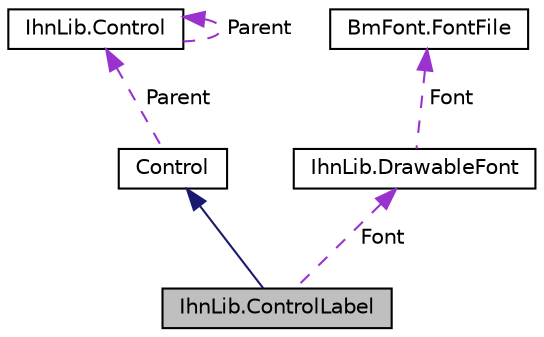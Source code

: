 digraph "IhnLib.ControlLabel"
{
  edge [fontname="Helvetica",fontsize="10",labelfontname="Helvetica",labelfontsize="10"];
  node [fontname="Helvetica",fontsize="10",shape=record];
  Node1 [label="IhnLib.ControlLabel",height=0.2,width=0.4,color="black", fillcolor="grey75", style="filled" fontcolor="black"];
  Node2 -> Node1 [dir="back",color="midnightblue",fontsize="10",style="solid",fontname="Helvetica"];
  Node2 [label="Control",height=0.2,width=0.4,color="black", fillcolor="white", style="filled",URL="$class_ihn_lib_1_1_control.html"];
  Node3 -> Node2 [dir="back",color="darkorchid3",fontsize="10",style="dashed",label=" Parent" ,fontname="Helvetica"];
  Node3 [label="IhnLib.Control",height=0.2,width=0.4,color="black", fillcolor="white", style="filled",URL="$class_ihn_lib_1_1_control.html"];
  Node3 -> Node3 [dir="back",color="darkorchid3",fontsize="10",style="dashed",label=" Parent" ,fontname="Helvetica"];
  Node4 -> Node1 [dir="back",color="darkorchid3",fontsize="10",style="dashed",label=" Font" ,fontname="Helvetica"];
  Node4 [label="IhnLib.DrawableFont",height=0.2,width=0.4,color="black", fillcolor="white", style="filled",URL="$class_ihn_lib_1_1_drawable_font.html",tooltip="Replacement for spritefont which cannot be created from ttfs "];
  Node5 -> Node4 [dir="back",color="darkorchid3",fontsize="10",style="dashed",label=" Font" ,fontname="Helvetica"];
  Node5 [label="BmFont.FontFile",height=0.2,width=0.4,color="black", fillcolor="white", style="filled",URL="$class_bm_font_1_1_font_file.html"];
}
